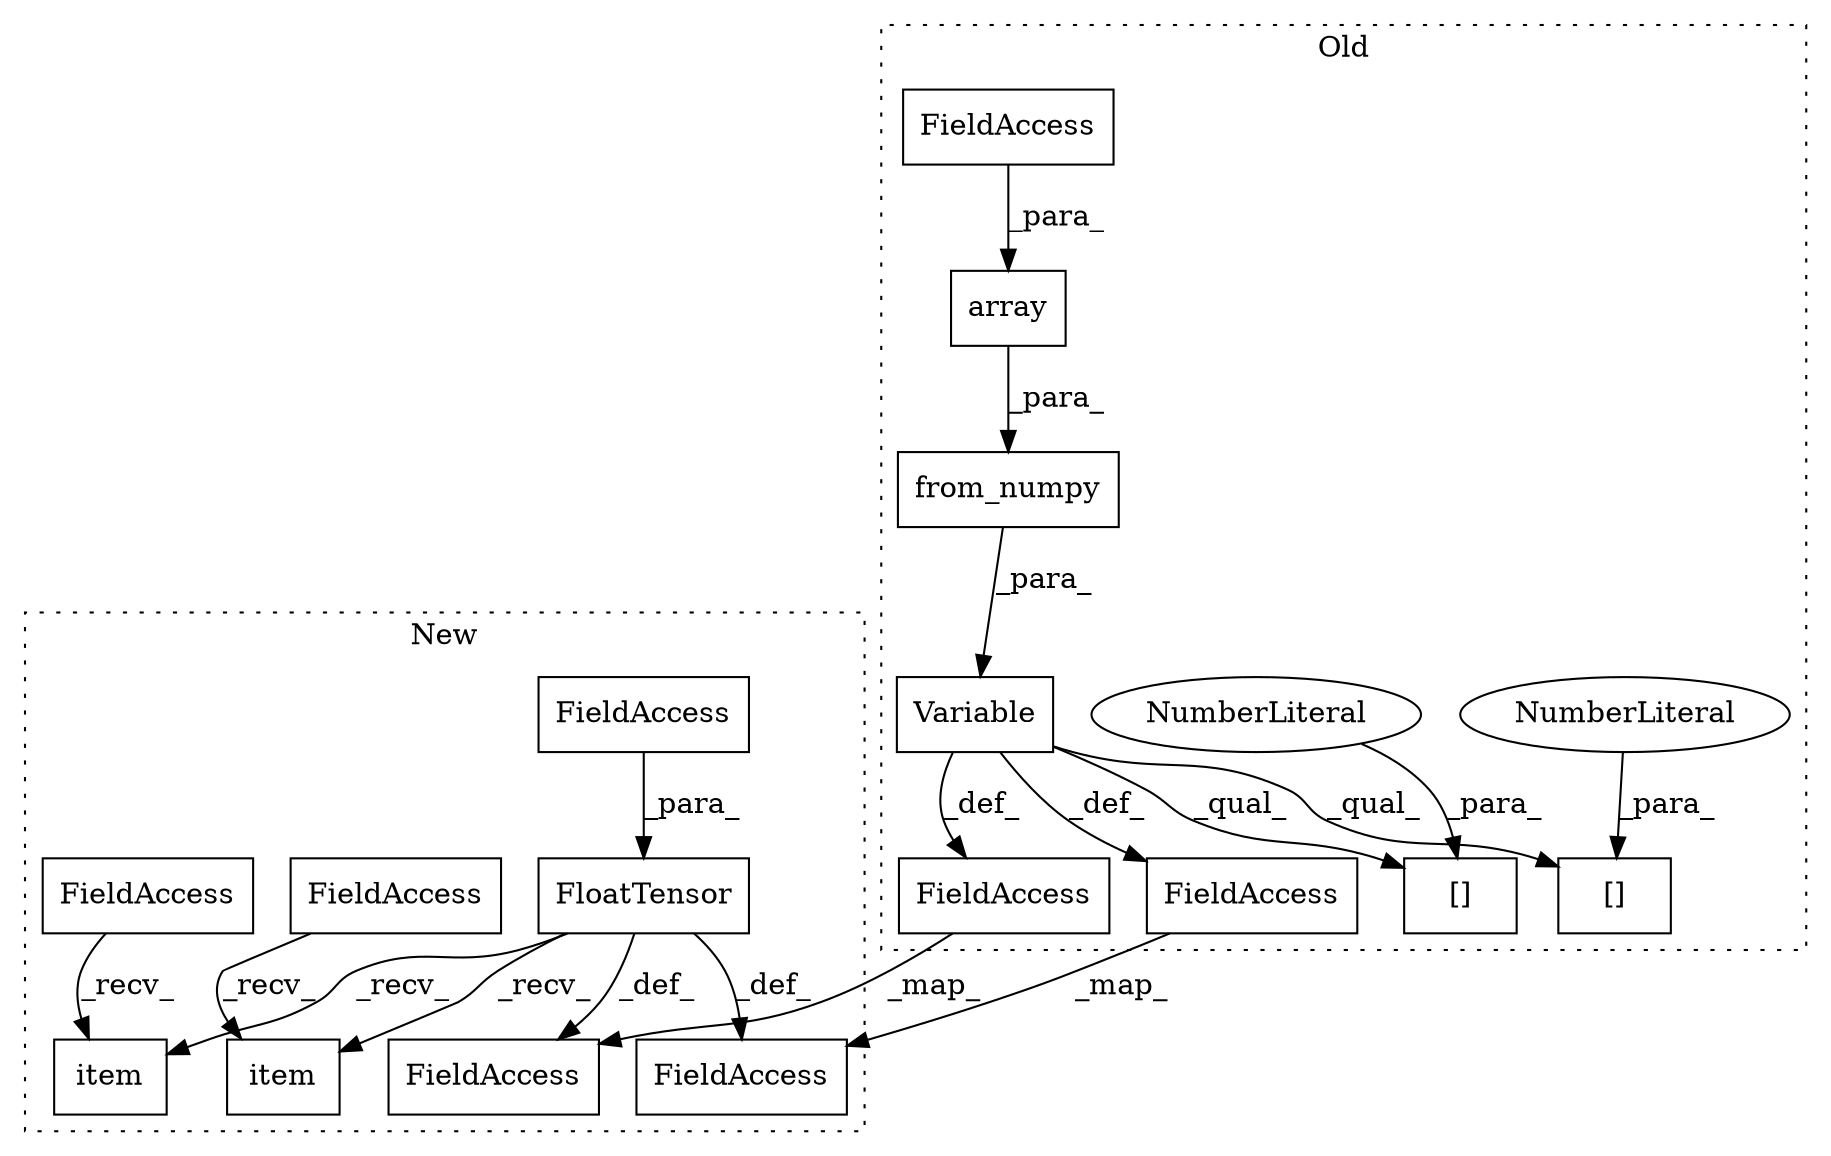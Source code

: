 digraph G {
subgraph cluster0 {
1 [label="[]" a="2" s="4336,4360" l="23,1" shape="box"];
3 [label="NumberLiteral" a="34" s="4359" l="1" shape="ellipse"];
5 [label="Variable" a="32" s="3008,3074" l="9,1" shape="box"];
6 [label="array" a="32" s="3040,3072" l="6,1" shape="box"];
7 [label="FieldAccess" a="22" s="3059" l="13" shape="box"];
8 [label="FieldAccess" a="22" s="3448" l="13" shape="box"];
11 [label="FieldAccess" a="22" s="3738" l="6" shape="box"];
12 [label="from_numpy" a="32" s="3023,3073" l="11,1" shape="box"];
13 [label="[]" a="2" s="4207,4230" l="22,1" shape="box"];
15 [label="NumberLiteral" a="34" s="4229" l="1" shape="ellipse"];
label = "Old";
style="dotted";
}
subgraph cluster1 {
2 [label="FloatTensor" a="32" s="2982,3006" l="12,1" shape="box"];
4 [label="FieldAccess" a="22" s="2994" l="12" shape="box"];
9 [label="FieldAccess" a="22" s="3370" l="13" shape="box"];
10 [label="FieldAccess" a="22" s="3660" l="6" shape="box"];
14 [label="item" a="32" s="4410" l="6" shape="box"];
16 [label="FieldAccess" a="22" s="4395" l="14" shape="box"];
17 [label="item" a="32" s="4138" l="6" shape="box"];
18 [label="FieldAccess" a="22" s="4129" l="8" shape="box"];
label = "New";
style="dotted";
}
2 -> 9 [label="_def_"];
2 -> 14 [label="_recv_"];
2 -> 17 [label="_recv_"];
2 -> 10 [label="_def_"];
3 -> 1 [label="_para_"];
4 -> 2 [label="_para_"];
5 -> 13 [label="_qual_"];
5 -> 8 [label="_def_"];
5 -> 11 [label="_def_"];
5 -> 1 [label="_qual_"];
6 -> 12 [label="_para_"];
7 -> 6 [label="_para_"];
8 -> 9 [label="_map_"];
11 -> 10 [label="_map_"];
12 -> 5 [label="_para_"];
15 -> 13 [label="_para_"];
16 -> 14 [label="_recv_"];
18 -> 17 [label="_recv_"];
}